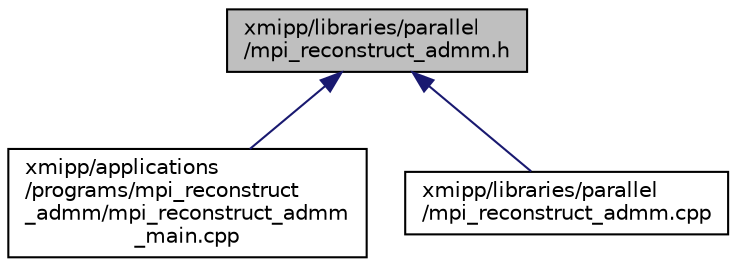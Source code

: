 digraph "xmipp/libraries/parallel/mpi_reconstruct_admm.h"
{
  edge [fontname="Helvetica",fontsize="10",labelfontname="Helvetica",labelfontsize="10"];
  node [fontname="Helvetica",fontsize="10",shape=record];
  Node84 [label="xmipp/libraries/parallel\l/mpi_reconstruct_admm.h",height=0.2,width=0.4,color="black", fillcolor="grey75", style="filled", fontcolor="black"];
  Node84 -> Node85 [dir="back",color="midnightblue",fontsize="10",style="solid",fontname="Helvetica"];
  Node85 [label="xmipp/applications\l/programs/mpi_reconstruct\l_admm/mpi_reconstruct_admm\l_main.cpp",height=0.2,width=0.4,color="black", fillcolor="white", style="filled",URL="$mpi__reconstruct__admm__main_8cpp.html"];
  Node84 -> Node86 [dir="back",color="midnightblue",fontsize="10",style="solid",fontname="Helvetica"];
  Node86 [label="xmipp/libraries/parallel\l/mpi_reconstruct_admm.cpp",height=0.2,width=0.4,color="black", fillcolor="white", style="filled",URL="$mpi__reconstruct__admm_8cpp.html"];
}
